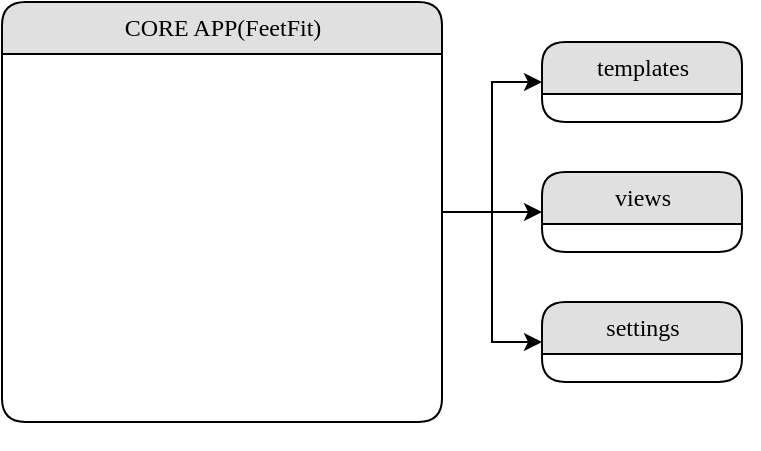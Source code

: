 <mxfile version="21.6.8" type="github">
  <diagram name="Page-1" id="b520641d-4fe3-3701-9064-5fc419738815">
    <mxGraphModel dx="259" dy="380" grid="1" gridSize="10" guides="1" tooltips="1" connect="1" arrows="1" fold="1" page="1" pageScale="1" pageWidth="1100" pageHeight="850" background="none" math="0" shadow="0">
      <root>
        <mxCell id="0" />
        <mxCell id="1" parent="0" />
        <mxCell id="RNBmC7v_2YCIgV9TNYOe-24" style="edgeStyle=orthogonalEdgeStyle;rounded=0;orthogonalLoop=1;jettySize=auto;html=1;exitX=1;exitY=0.5;exitDx=0;exitDy=0;" edge="1" parent="1" source="21ea969265ad0168-6">
          <mxGeometry relative="1" as="geometry">
            <mxPoint x="270" y="105" as="targetPoint" />
          </mxGeometry>
        </mxCell>
        <mxCell id="RNBmC7v_2YCIgV9TNYOe-25" style="edgeStyle=orthogonalEdgeStyle;rounded=0;orthogonalLoop=1;jettySize=auto;html=1;exitX=1;exitY=0.5;exitDx=0;exitDy=0;entryX=0;entryY=0.5;entryDx=0;entryDy=0;" edge="1" parent="1" source="21ea969265ad0168-6" target="RNBmC7v_2YCIgV9TNYOe-9">
          <mxGeometry relative="1" as="geometry" />
        </mxCell>
        <mxCell id="RNBmC7v_2YCIgV9TNYOe-26" style="edgeStyle=orthogonalEdgeStyle;rounded=0;orthogonalLoop=1;jettySize=auto;html=1;exitX=1;exitY=0.5;exitDx=0;exitDy=0;entryX=0;entryY=0.5;entryDx=0;entryDy=0;" edge="1" parent="1" source="21ea969265ad0168-6" target="RNBmC7v_2YCIgV9TNYOe-19">
          <mxGeometry relative="1" as="geometry" />
        </mxCell>
        <mxCell id="21ea969265ad0168-6" value="CORE APP(FeetFit)" style="swimlane;html=1;fontStyle=0;childLayout=stackLayout;horizontal=1;startSize=26;fillColor=#e0e0e0;horizontalStack=0;resizeParent=1;resizeLast=0;collapsible=1;marginBottom=0;swimlaneFillColor=#ffffff;align=center;rounded=1;shadow=0;comic=0;labelBackgroundColor=none;strokeWidth=1;fontFamily=Verdana;fontSize=12" parent="1" vertex="1">
          <mxGeometry width="220" height="210" as="geometry" />
        </mxCell>
        <mxCell id="RNBmC7v_2YCIgV9TNYOe-9" value="templates" style="swimlane;html=1;fontStyle=0;childLayout=stackLayout;horizontal=1;startSize=26;fillColor=#e0e0e0;horizontalStack=0;resizeParent=1;resizeLast=0;collapsible=1;marginBottom=0;swimlaneFillColor=#ffffff;align=center;rounded=1;shadow=0;comic=0;labelBackgroundColor=none;strokeWidth=1;fontFamily=Verdana;fontSize=12" vertex="1" parent="1">
          <mxGeometry x="270" y="20" width="100" height="40" as="geometry" />
        </mxCell>
        <mxCell id="RNBmC7v_2YCIgV9TNYOe-14" style="edgeStyle=orthogonalEdgeStyle;rounded=0;orthogonalLoop=1;jettySize=auto;html=1;exitX=1;exitY=0.5;exitDx=0;exitDy=0;" edge="1" parent="RNBmC7v_2YCIgV9TNYOe-9">
          <mxGeometry relative="1" as="geometry">
            <mxPoint x="100" y="65" as="sourcePoint" />
            <mxPoint x="100" y="65" as="targetPoint" />
          </mxGeometry>
        </mxCell>
        <mxCell id="RNBmC7v_2YCIgV9TNYOe-16" value="views" style="swimlane;html=1;fontStyle=0;childLayout=stackLayout;horizontal=1;startSize=26;fillColor=#e0e0e0;horizontalStack=0;resizeParent=1;resizeLast=0;collapsible=1;marginBottom=0;swimlaneFillColor=#ffffff;align=center;rounded=1;shadow=0;comic=0;labelBackgroundColor=none;strokeWidth=1;fontFamily=Verdana;fontSize=12" vertex="1" parent="1">
          <mxGeometry x="270" y="85" width="100" height="40" as="geometry" />
        </mxCell>
        <mxCell id="RNBmC7v_2YCIgV9TNYOe-17" style="edgeStyle=orthogonalEdgeStyle;rounded=0;orthogonalLoop=1;jettySize=auto;html=1;exitX=1;exitY=0.5;exitDx=0;exitDy=0;" edge="1" parent="RNBmC7v_2YCIgV9TNYOe-16">
          <mxGeometry relative="1" as="geometry">
            <mxPoint x="100" y="65" as="sourcePoint" />
            <mxPoint x="100" y="65" as="targetPoint" />
          </mxGeometry>
        </mxCell>
        <mxCell id="RNBmC7v_2YCIgV9TNYOe-19" value="settings" style="swimlane;html=1;fontStyle=0;childLayout=stackLayout;horizontal=1;startSize=26;fillColor=#e0e0e0;horizontalStack=0;resizeParent=1;resizeLast=0;collapsible=1;marginBottom=0;swimlaneFillColor=#ffffff;align=center;rounded=1;shadow=0;comic=0;labelBackgroundColor=none;strokeWidth=1;fontFamily=Verdana;fontSize=12" vertex="1" parent="1">
          <mxGeometry x="270" y="150" width="100" height="40" as="geometry" />
        </mxCell>
        <mxCell id="RNBmC7v_2YCIgV9TNYOe-20" style="edgeStyle=orthogonalEdgeStyle;rounded=0;orthogonalLoop=1;jettySize=auto;html=1;exitX=1;exitY=0.5;exitDx=0;exitDy=0;" edge="1" parent="RNBmC7v_2YCIgV9TNYOe-19">
          <mxGeometry relative="1" as="geometry">
            <mxPoint x="100" y="65" as="sourcePoint" />
            <mxPoint x="100" y="65" as="targetPoint" />
          </mxGeometry>
        </mxCell>
      </root>
    </mxGraphModel>
  </diagram>
</mxfile>
